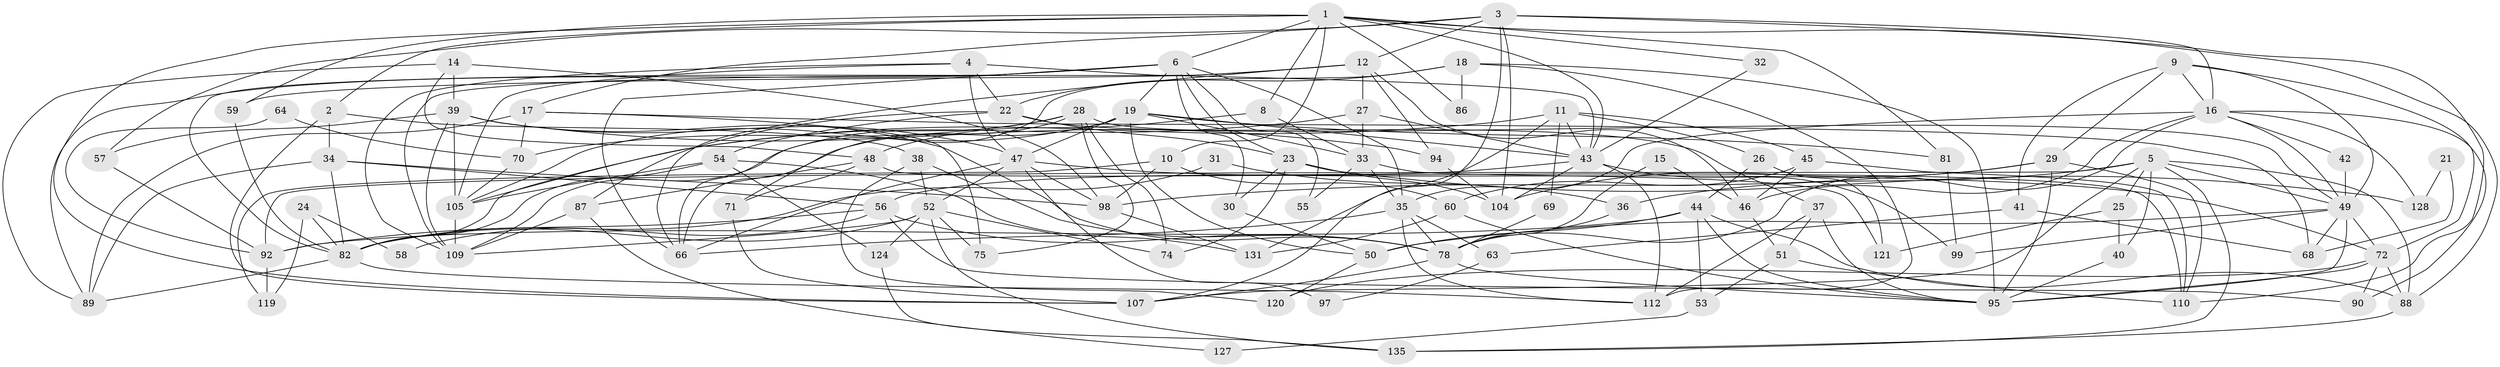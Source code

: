 // Generated by graph-tools (version 1.1) at 2025/24/03/03/25 07:24:01]
// undirected, 95 vertices, 226 edges
graph export_dot {
graph [start="1"]
  node [color=gray90,style=filled];
  1 [super="+67"];
  2;
  3 [super="+13"];
  4 [super="+20"];
  5 [super="+73"];
  6 [super="+7"];
  8;
  9 [super="+76"];
  10;
  11 [super="+96"];
  12 [super="+122"];
  14;
  15;
  16 [super="+85"];
  17 [super="+126"];
  18 [super="+65"];
  19 [super="+103"];
  21;
  22 [super="+125"];
  23 [super="+80"];
  24;
  25;
  26;
  27 [super="+129"];
  28 [super="+118"];
  29;
  30;
  31;
  32;
  33 [super="+117"];
  34 [super="+137"];
  35 [super="+77"];
  36;
  37 [super="+83"];
  38;
  39 [super="+91"];
  40;
  41;
  42;
  43 [super="+84"];
  44 [super="+132"];
  45;
  46;
  47 [super="+106"];
  48 [super="+136"];
  49 [super="+115"];
  50 [super="+62"];
  51;
  52 [super="+61"];
  53;
  54 [super="+113"];
  55;
  56 [super="+111"];
  57;
  58;
  59;
  60;
  63;
  64;
  66 [super="+93"];
  68;
  69;
  70;
  71;
  72 [super="+79"];
  74;
  75 [super="+100"];
  78 [super="+134"];
  81;
  82 [super="+101"];
  86;
  87;
  88;
  89 [super="+130"];
  90;
  92 [super="+123"];
  94;
  95 [super="+102"];
  97;
  98 [super="+114"];
  99;
  104 [super="+133"];
  105 [super="+108"];
  107 [super="+116"];
  109;
  110;
  112;
  119;
  120;
  121;
  124;
  127;
  128;
  131;
  135;
  1 -- 88;
  1 -- 2;
  1 -- 32;
  1 -- 59;
  1 -- 81;
  1 -- 6;
  1 -- 86;
  1 -- 8;
  1 -- 10;
  1 -- 107;
  1 -- 43;
  2 -- 38;
  2 -- 107;
  2 -- 34;
  3 -- 17;
  3 -- 12;
  3 -- 16;
  3 -- 104;
  3 -- 57;
  3 -- 107;
  3 -- 110;
  4 -- 105;
  4 -- 22;
  4 -- 43;
  4 -- 109;
  4 -- 47;
  5 -- 135;
  5 -- 92 [weight=2];
  5 -- 40;
  5 -- 36;
  5 -- 88;
  5 -- 25;
  5 -- 107;
  5 -- 49;
  6 -- 35;
  6 -- 30;
  6 -- 55;
  6 -- 66;
  6 -- 82;
  6 -- 23;
  6 -- 89;
  6 -- 19;
  8 -- 33;
  8 -- 48;
  9 -- 29;
  9 -- 41;
  9 -- 16;
  9 -- 72;
  9 -- 49;
  10 -- 60;
  10 -- 98;
  10 -- 119;
  11 -- 45;
  11 -- 26;
  11 -- 131;
  11 -- 105;
  11 -- 43;
  11 -- 69;
  12 -- 46;
  12 -- 27;
  12 -- 59;
  12 -- 109;
  12 -- 94;
  12 -- 66;
  14 -- 39 [weight=2];
  14 -- 89;
  14 -- 48;
  14 -- 98;
  15 -- 46;
  15 -- 78;
  16 -- 42;
  16 -- 46;
  16 -- 90;
  16 -- 78;
  16 -- 49;
  16 -- 128;
  16 -- 35;
  17 -- 70;
  17 -- 75;
  17 -- 68;
  17 -- 89;
  18 -- 66;
  18 -- 86;
  18 -- 112;
  18 -- 22;
  18 -- 95;
  19 -- 105;
  19 -- 66;
  19 -- 81;
  19 -- 50 [weight=2];
  19 -- 43;
  19 -- 47;
  19 -- 33;
  21 -- 128;
  21 -- 68;
  22 -- 54;
  22 -- 37;
  22 -- 87;
  22 -- 23;
  23 -- 30;
  23 -- 128;
  23 -- 104;
  23 -- 74;
  24 -- 119;
  24 -- 58;
  24 -- 82;
  25 -- 40;
  25 -- 121;
  26 -- 121;
  26 -- 44;
  27 -- 43;
  27 -- 82;
  27 -- 33;
  28 -- 109;
  28 -- 71;
  28 -- 74;
  28 -- 75;
  28 -- 49;
  28 -- 70;
  29 -- 110;
  29 -- 95;
  29 -- 98;
  29 -- 104;
  30 -- 50;
  31 -- 82;
  31 -- 36;
  32 -- 43;
  33 -- 35;
  33 -- 55;
  33 -- 121;
  34 -- 98;
  34 -- 82;
  34 -- 56;
  34 -- 89;
  35 -- 112;
  35 -- 78;
  35 -- 63;
  35 -- 66;
  36 -- 78;
  37 -- 112;
  37 -- 51;
  37 -- 95;
  38 -- 78;
  38 -- 120;
  38 -- 52;
  39 -- 47;
  39 -- 78;
  39 -- 105;
  39 -- 94;
  39 -- 57;
  39 -- 109;
  40 -- 95;
  41 -- 63;
  41 -- 68;
  42 -- 49 [weight=2];
  43 -- 104;
  43 -- 99;
  43 -- 112;
  43 -- 56;
  44 -- 88;
  44 -- 53;
  44 -- 95;
  44 -- 92;
  44 -- 50;
  45 -- 110;
  45 -- 60;
  45 -- 46;
  46 -- 51;
  47 -- 66;
  47 -- 97 [weight=2];
  47 -- 98;
  47 -- 52;
  47 -- 72;
  48 -- 71;
  48 -- 87;
  48 -- 110;
  49 -- 50;
  49 -- 68;
  49 -- 72;
  49 -- 95;
  49 -- 99;
  50 -- 120;
  51 -- 53;
  51 -- 110;
  52 -- 109;
  52 -- 124;
  52 -- 135;
  52 -- 82;
  52 -- 74;
  52 -- 75;
  53 -- 127;
  54 -- 105;
  54 -- 82;
  54 -- 131;
  54 -- 124;
  56 -- 90;
  56 -- 92;
  56 -- 58;
  56 -- 78;
  57 -- 92;
  59 -- 82;
  60 -- 131;
  60 -- 95;
  63 -- 97;
  64 -- 70;
  64 -- 92;
  69 -- 78;
  70 -- 105;
  71 -- 107;
  72 -- 88;
  72 -- 120;
  72 -- 95;
  72 -- 90;
  78 -- 107;
  78 -- 95;
  81 -- 99;
  82 -- 112;
  82 -- 89;
  87 -- 109;
  87 -- 127;
  88 -- 135;
  92 -- 119;
  94 -- 104;
  98 -- 131;
  105 -- 109;
  124 -- 135;
}

